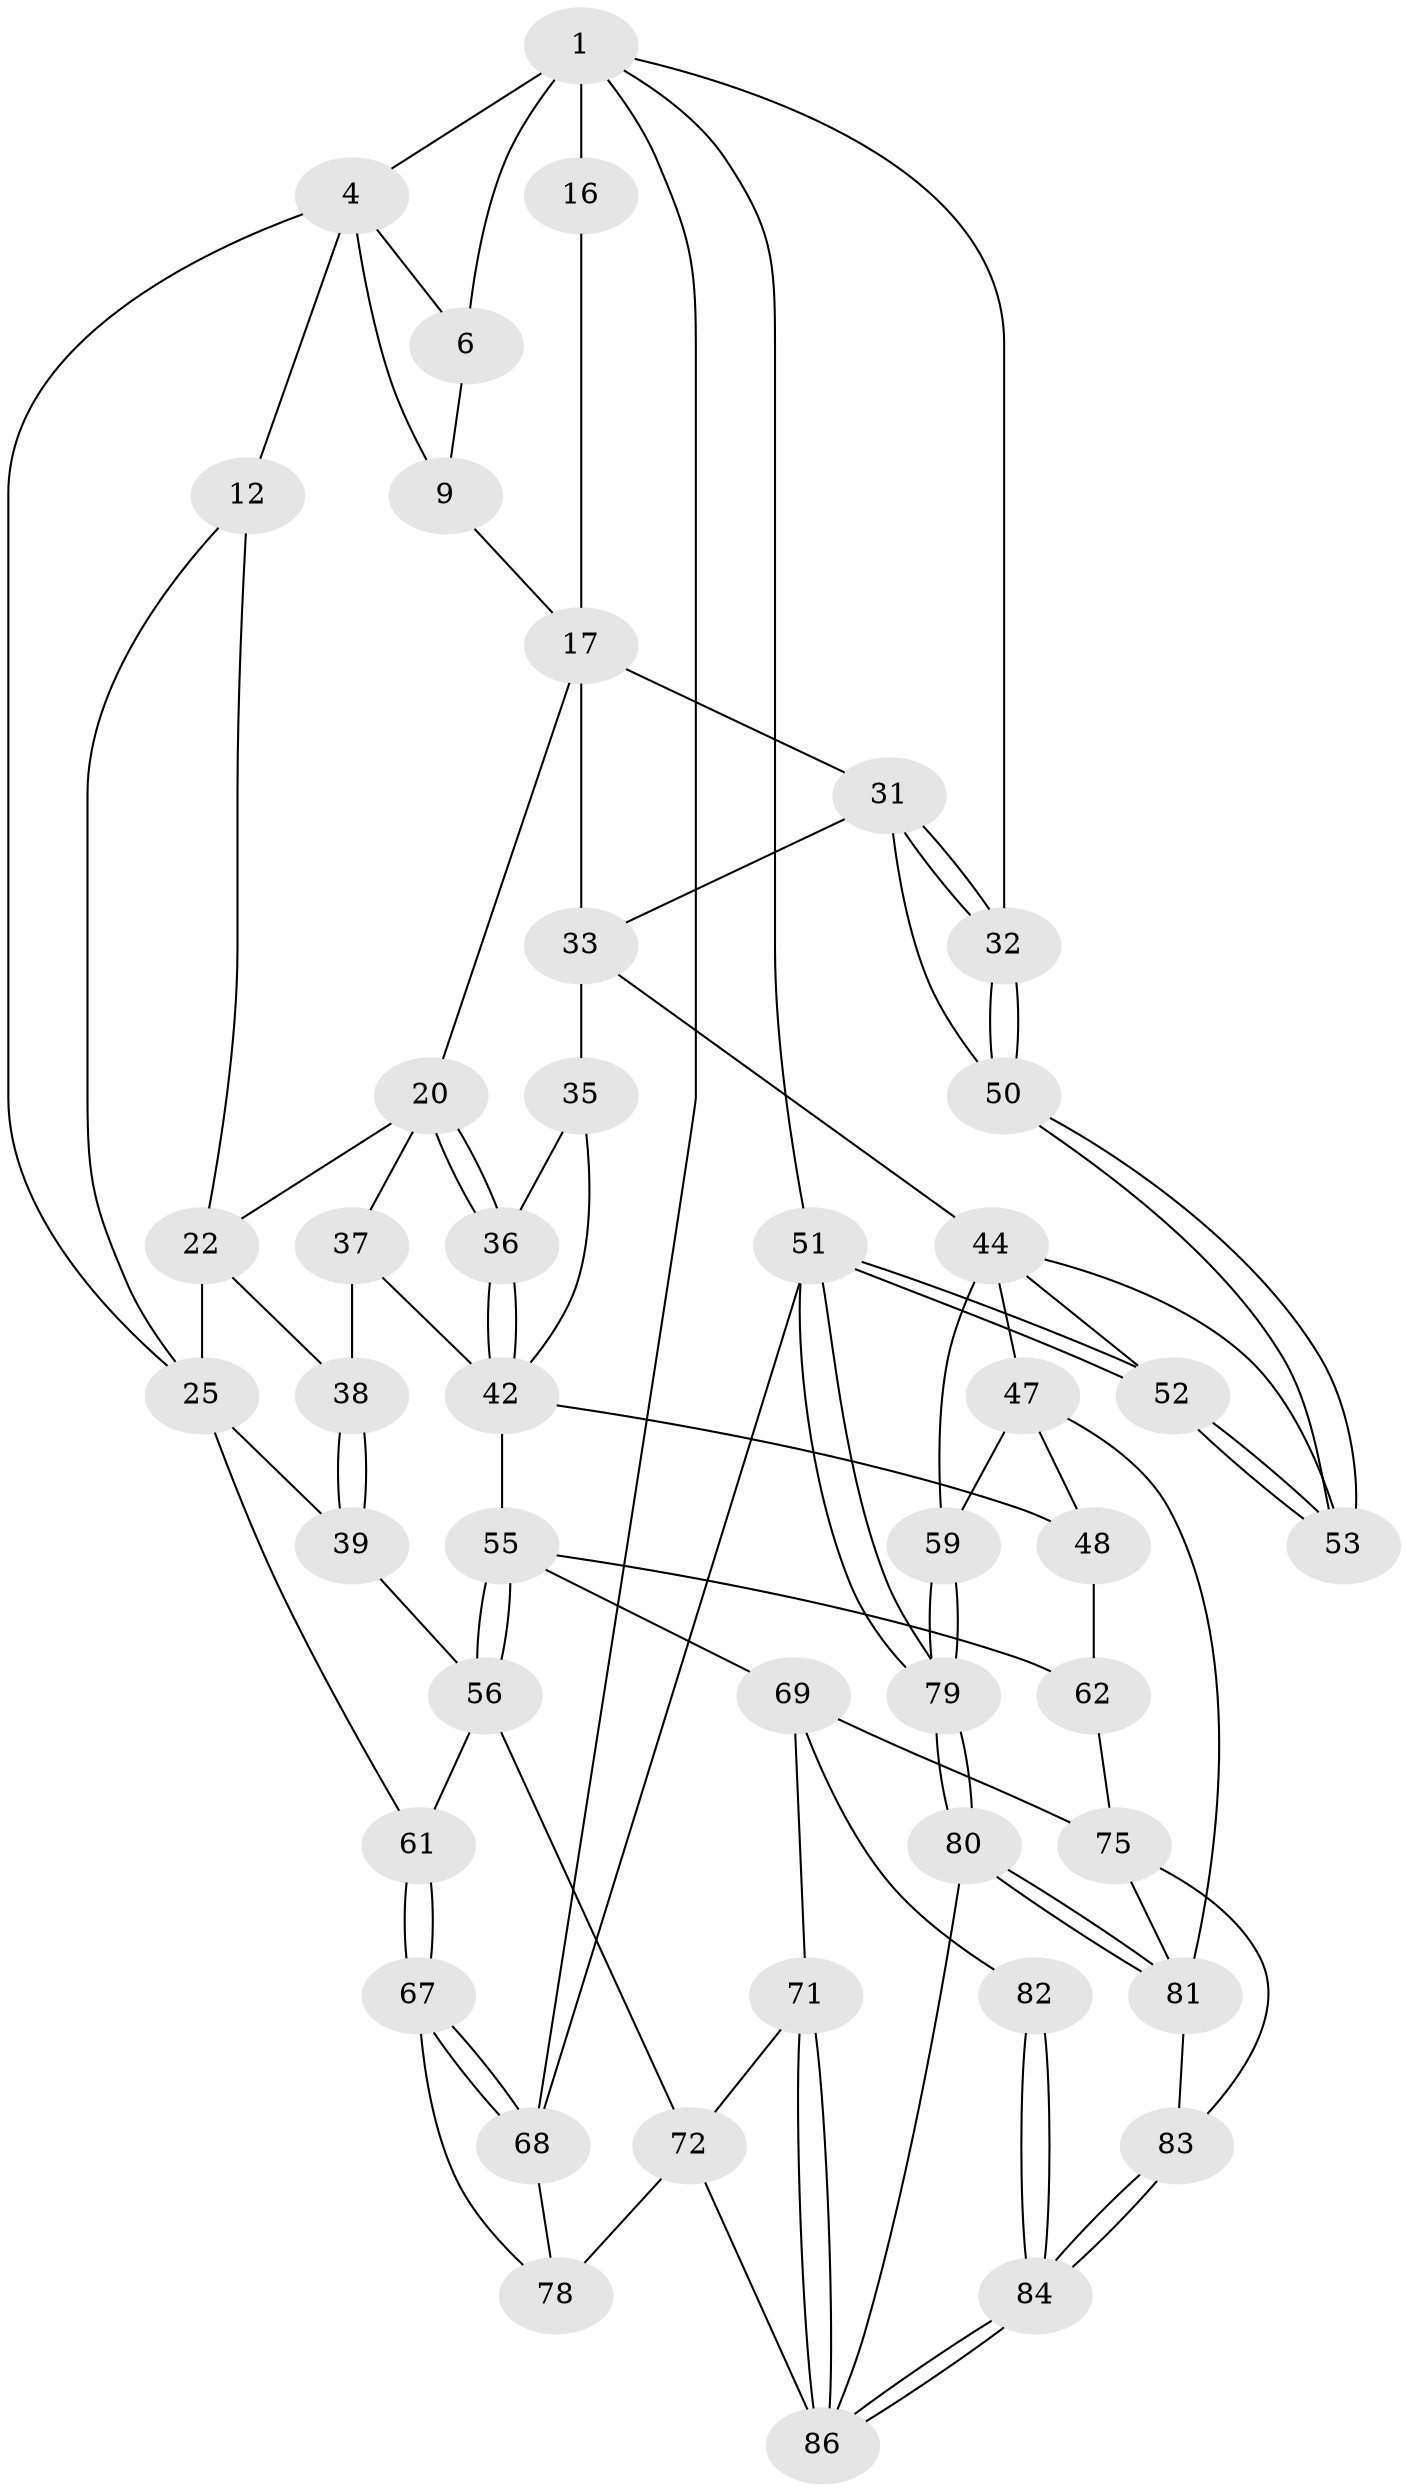 // original degree distribution, {3: 0.022222222222222223, 6: 0.25555555555555554, 5: 0.4444444444444444, 4: 0.2777777777777778}
// Generated by graph-tools (version 1.1) at 2025/17/03/09/25 04:17:00]
// undirected, 45 vertices, 99 edges
graph export_dot {
graph [start="1"]
  node [color=gray90,style=filled];
  1 [pos="+0.8065724188542087+0",super="+7+2"];
  4 [pos="+0.02755238942224425+0",super="+14+5"];
  6 [pos="+0.4960082457356574+0",super="+8"];
  9 [pos="+0.6230932425136111+0.20569286469178003",super="+19"];
  12 [pos="+0.3932830013138838+0.20849843990675185",super="+13"];
  16 [pos="+0.7697765190376095+0.13984295486880452"];
  17 [pos="+0.8809348340963262+0.2894222841994758",super="+30+18"];
  20 [pos="+0.5958167768251652+0.33597307737873394",super="+21"];
  22 [pos="+0.4027633980159792+0.35330364817151283",super="+23+29"];
  25 [pos="+0.23278890924185908+0.3339103738444132",super="+26+28"];
  31 [pos="+0.9482123925810085+0.3027737132623244",super="+40"];
  32 [pos="+1+0.2501301966754748"];
  33 [pos="+0.7590525182607546+0.4384116882756305",super="+41+34"];
  35 [pos="+0.666064651755557+0.4406675660243658"];
  36 [pos="+0.6289670281551806+0.41658827676893323"];
  37 [pos="+0.39545401329780444+0.5208323697795902"];
  38 [pos="+0.3710763282485491+0.5145564647973947"];
  39 [pos="+0.2563162670539103+0.5164386087214433"];
  42 [pos="+0.4844267196171859+0.5443393448943938",super="+43+46"];
  44 [pos="+0.8870455753800024+0.5438409399940793",super="+45+54"];
  47 [pos="+0.7079949988262418+0.6665520108199159",super="+60"];
  48 [pos="+0.7002528861772198+0.6642326321800179",super="+49+64"];
  50 [pos="+1+0.4863053084238691"];
  51 [pos="+1+1"];
  52 [pos="+1+0.8339657103389418"];
  53 [pos="+1+0.6459305761945779"];
  55 [pos="+0.4614553993135241+0.6694275112648437",super="+63"];
  56 [pos="+0.36285275402885125+0.7451855779723877",super="+57"];
  59 [pos="+0.8340233989455517+0.7374689835794961"];
  61 [pos="+0+0.7107177475363811"];
  62 [pos="+0.5785451207313894+0.7115756691368029",super="+65"];
  67 [pos="+0+0.8070089475441843"];
  68 [pos="+0+1"];
  69 [pos="+0.5378448139871993+0.7163714378144587",super="+70+77"];
  71 [pos="+0.3996179051897605+0.8404914858927427"];
  72 [pos="+0.3952760812445044+0.8382343656954551",super="+73"];
  75 [pos="+0.5710158500764665+0.8640152290129169",super="+76"];
  78 [pos="+0.2803108001406641+0.8184225324610273",super="+88"];
  79 [pos="+1+1"];
  80 [pos="+0.7398995523556582+1"];
  81 [pos="+0.7099568375917304+1",super="+85"];
  82 [pos="+0.4788213720617996+0.8614428336354695"];
  83 [pos="+0.5051320897621838+1"];
  84 [pos="+0.5050125445205703+1"];
  86 [pos="+0.5027581767380067+1",super="+89"];
  1 -- 16 [weight=2];
  1 -- 6;
  1 -- 32;
  1 -- 51;
  1 -- 4 [weight=2];
  1 -- 68;
  4 -- 12 [weight=2];
  4 -- 9 [weight=2];
  4 -- 6;
  4 -- 25;
  6 -- 9;
  9 -- 17;
  12 -- 22;
  12 -- 25;
  16 -- 17;
  17 -- 31;
  17 -- 33;
  17 -- 20;
  20 -- 36;
  20 -- 36;
  20 -- 37;
  20 -- 22;
  22 -- 38;
  22 -- 25 [weight=2];
  25 -- 61;
  25 -- 39;
  31 -- 32;
  31 -- 32;
  31 -- 50;
  31 -- 33;
  32 -- 50;
  32 -- 50;
  33 -- 44 [weight=2];
  33 -- 35;
  35 -- 36;
  35 -- 42;
  36 -- 42;
  36 -- 42;
  37 -- 38;
  37 -- 42;
  38 -- 39;
  38 -- 39;
  39 -- 56;
  42 -- 55;
  42 -- 48;
  44 -- 47;
  44 -- 59;
  44 -- 53;
  44 -- 52;
  47 -- 48 [weight=2];
  47 -- 81;
  47 -- 59;
  48 -- 62 [weight=2];
  50 -- 53;
  50 -- 53;
  51 -- 52;
  51 -- 52;
  51 -- 79;
  51 -- 79;
  51 -- 68;
  52 -- 53;
  52 -- 53;
  55 -- 56;
  55 -- 56;
  55 -- 69;
  55 -- 62;
  56 -- 61;
  56 -- 72;
  59 -- 79;
  59 -- 79;
  61 -- 67;
  61 -- 67;
  62 -- 75;
  67 -- 68;
  67 -- 68;
  67 -- 78;
  68 -- 78;
  69 -- 82 [weight=2];
  69 -- 71;
  69 -- 75;
  71 -- 72;
  71 -- 86;
  71 -- 86;
  72 -- 78 [weight=2];
  72 -- 86 [weight=2];
  75 -- 83;
  75 -- 81;
  79 -- 80;
  79 -- 80;
  80 -- 81;
  80 -- 81;
  80 -- 86;
  81 -- 83;
  82 -- 84;
  82 -- 84;
  83 -- 84;
  83 -- 84;
  84 -- 86;
  84 -- 86;
}

